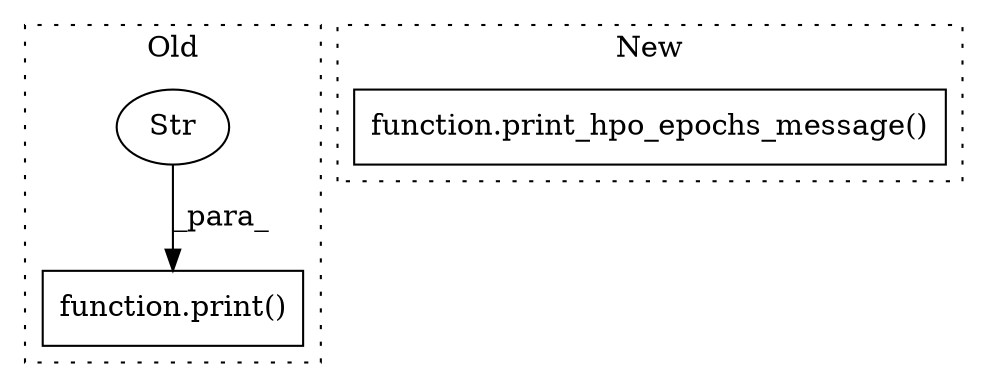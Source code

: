 digraph G {
subgraph cluster0 {
1 [label="function.print()" a="75" s="4018,4173" l="6,1" shape="box"];
3 [label="Str" a="66" s="4024" l="149" shape="ellipse"];
label = "Old";
style="dotted";
}
subgraph cluster1 {
2 [label="function.print_hpo_epochs_message()" a="75" s="7380" l="26" shape="box"];
label = "New";
style="dotted";
}
3 -> 1 [label="_para_"];
}